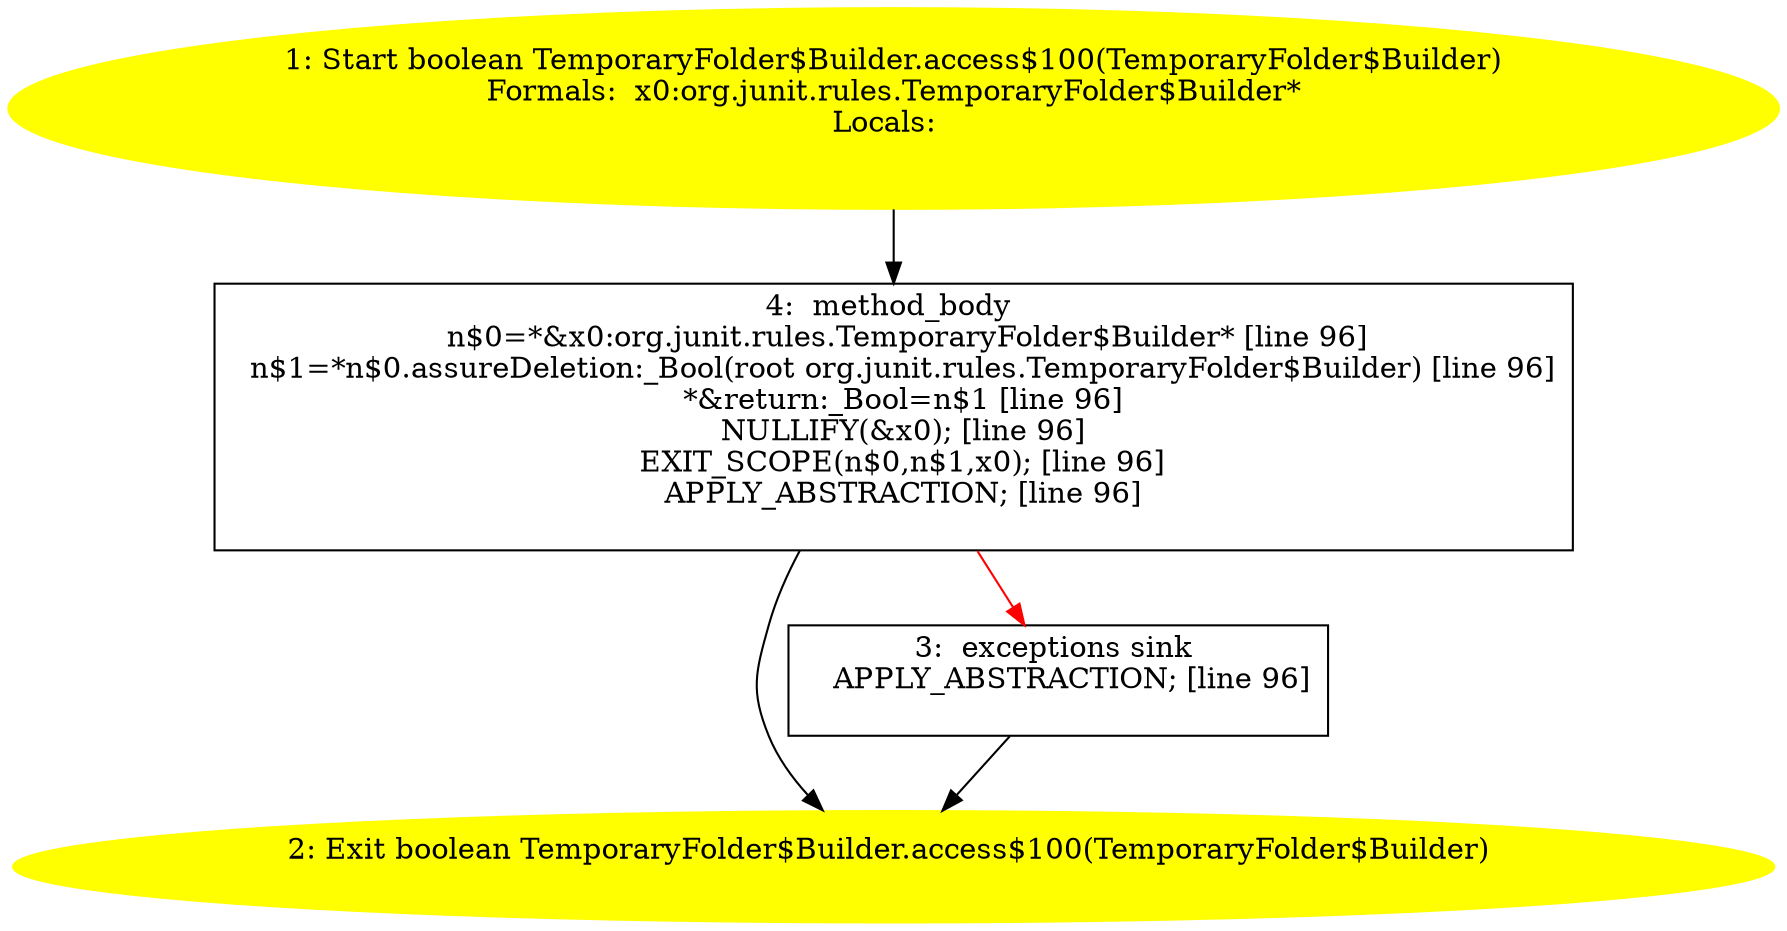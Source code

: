 /* @generated */
digraph cfg {
"org.junit.rules.TemporaryFolder$Builder.access$100(org.junit.rules.TemporaryFolder$Builder):boolean.631fc227ed9872ee5377f7fd64c4a027_1" [label="1: Start boolean TemporaryFolder$Builder.access$100(TemporaryFolder$Builder)\nFormals:  x0:org.junit.rules.TemporaryFolder$Builder*\nLocals:  \n  " color=yellow style=filled]
	

	 "org.junit.rules.TemporaryFolder$Builder.access$100(org.junit.rules.TemporaryFolder$Builder):boolean.631fc227ed9872ee5377f7fd64c4a027_1" -> "org.junit.rules.TemporaryFolder$Builder.access$100(org.junit.rules.TemporaryFolder$Builder):boolean.631fc227ed9872ee5377f7fd64c4a027_4" ;
"org.junit.rules.TemporaryFolder$Builder.access$100(org.junit.rules.TemporaryFolder$Builder):boolean.631fc227ed9872ee5377f7fd64c4a027_2" [label="2: Exit boolean TemporaryFolder$Builder.access$100(TemporaryFolder$Builder) \n  " color=yellow style=filled]
	

"org.junit.rules.TemporaryFolder$Builder.access$100(org.junit.rules.TemporaryFolder$Builder):boolean.631fc227ed9872ee5377f7fd64c4a027_3" [label="3:  exceptions sink \n   APPLY_ABSTRACTION; [line 96]\n " shape="box"]
	

	 "org.junit.rules.TemporaryFolder$Builder.access$100(org.junit.rules.TemporaryFolder$Builder):boolean.631fc227ed9872ee5377f7fd64c4a027_3" -> "org.junit.rules.TemporaryFolder$Builder.access$100(org.junit.rules.TemporaryFolder$Builder):boolean.631fc227ed9872ee5377f7fd64c4a027_2" ;
"org.junit.rules.TemporaryFolder$Builder.access$100(org.junit.rules.TemporaryFolder$Builder):boolean.631fc227ed9872ee5377f7fd64c4a027_4" [label="4:  method_body \n   n$0=*&x0:org.junit.rules.TemporaryFolder$Builder* [line 96]\n  n$1=*n$0.assureDeletion:_Bool(root org.junit.rules.TemporaryFolder$Builder) [line 96]\n  *&return:_Bool=n$1 [line 96]\n  NULLIFY(&x0); [line 96]\n  EXIT_SCOPE(n$0,n$1,x0); [line 96]\n  APPLY_ABSTRACTION; [line 96]\n " shape="box"]
	

	 "org.junit.rules.TemporaryFolder$Builder.access$100(org.junit.rules.TemporaryFolder$Builder):boolean.631fc227ed9872ee5377f7fd64c4a027_4" -> "org.junit.rules.TemporaryFolder$Builder.access$100(org.junit.rules.TemporaryFolder$Builder):boolean.631fc227ed9872ee5377f7fd64c4a027_2" ;
	 "org.junit.rules.TemporaryFolder$Builder.access$100(org.junit.rules.TemporaryFolder$Builder):boolean.631fc227ed9872ee5377f7fd64c4a027_4" -> "org.junit.rules.TemporaryFolder$Builder.access$100(org.junit.rules.TemporaryFolder$Builder):boolean.631fc227ed9872ee5377f7fd64c4a027_3" [color="red" ];
}
